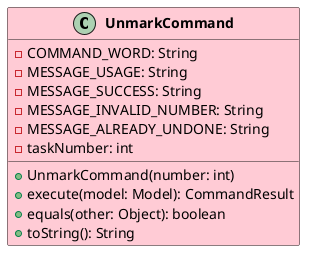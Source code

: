 @startuml UnmarkCommand
!define classBackgroundColor #ff023134
!define classFontStyle bold

skinparam class {
  BackgroundColor classBackgroundColor
  FontStyle classFontStyle
}

class UnmarkCommand {
  - COMMAND_WORD: String
  - MESSAGE_USAGE: String
  - MESSAGE_SUCCESS: String
  - MESSAGE_INVALID_NUMBER: String
  - MESSAGE_ALREADY_UNDONE: String
  - taskNumber: int
  + UnmarkCommand(number: int)
  + execute(model: Model): CommandResult
  + equals(other: Object): boolean
  + toString(): String
}

@enduml
